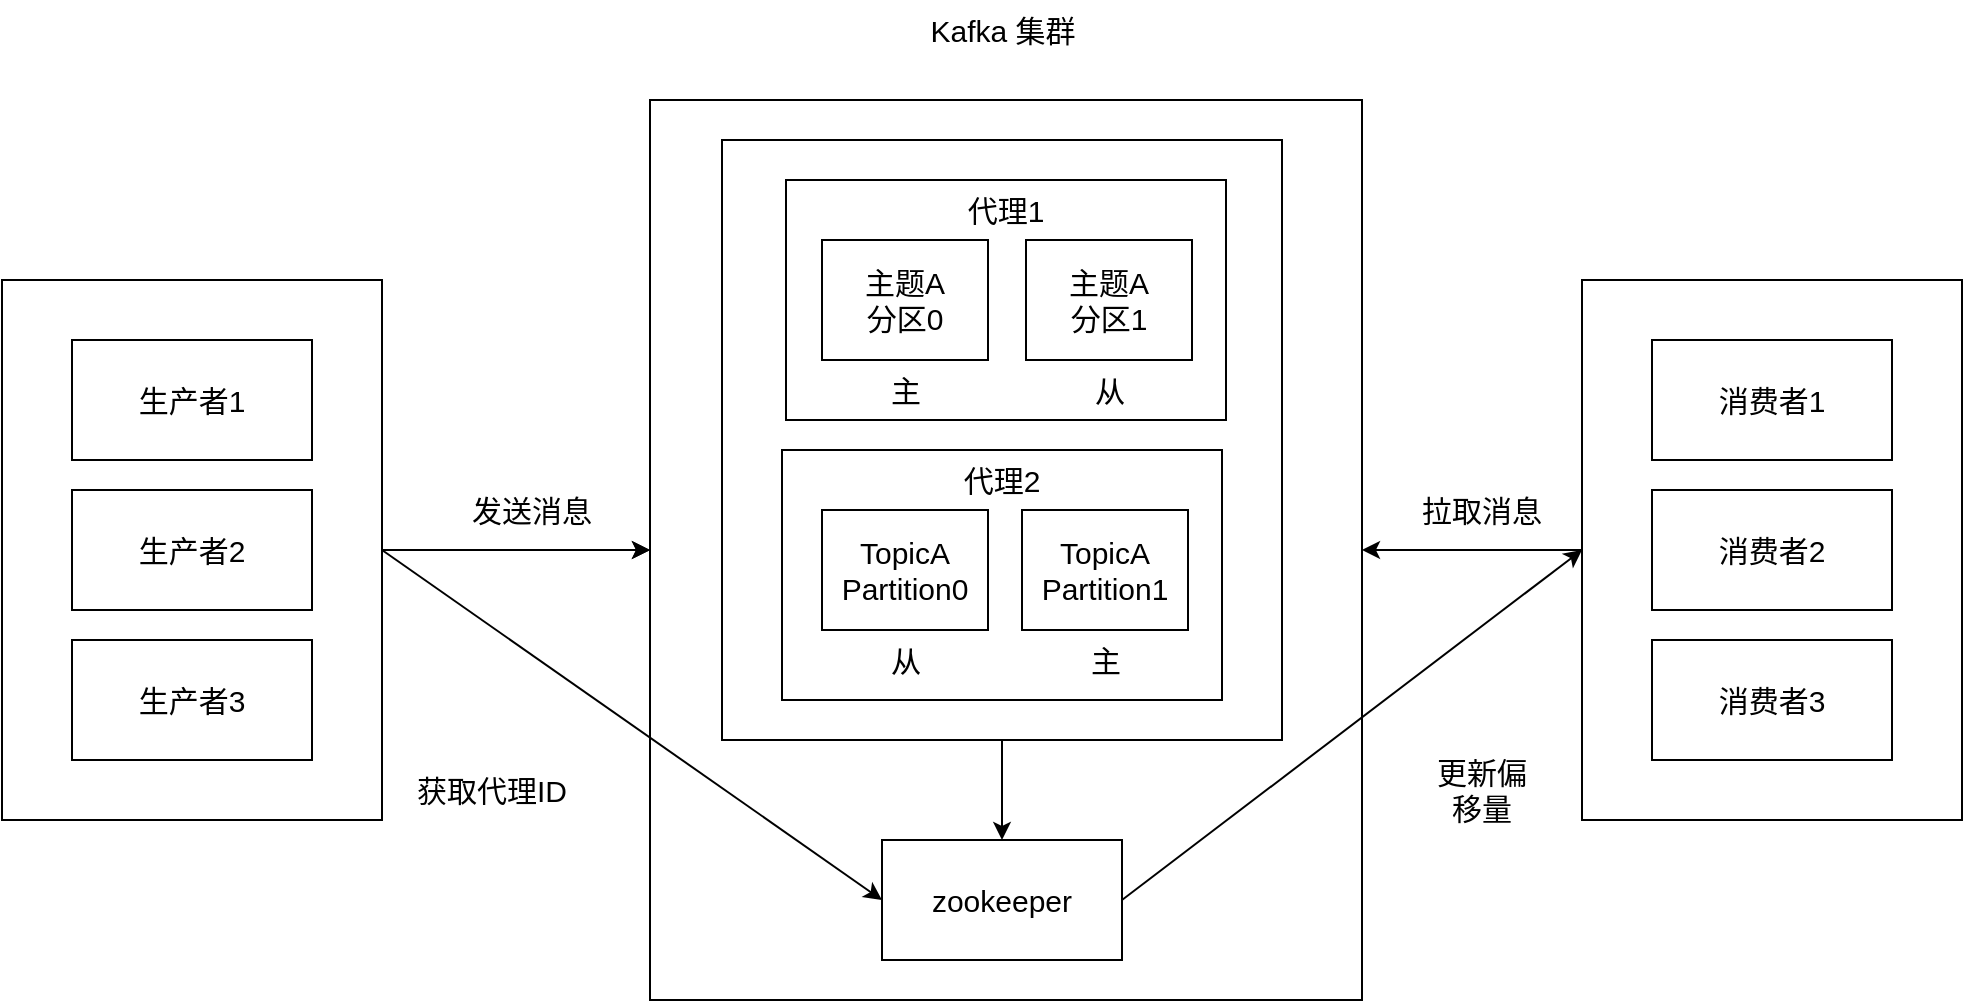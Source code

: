 <mxfile version="24.4.8" type="github">
  <diagram name="第 1 页" id="gwE9vyNyhCUuzSDiHnsi">
    <mxGraphModel dx="1562" dy="845" grid="1" gridSize="10" guides="1" tooltips="1" connect="1" arrows="1" fold="1" page="1" pageScale="1" pageWidth="827" pageHeight="1169" math="0" shadow="0">
      <root>
        <mxCell id="0" />
        <mxCell id="1" parent="0" />
        <mxCell id="RqQ9Kp9hgJB9RQbmWDZZ-24" style="edgeStyle=orthogonalEdgeStyle;rounded=0;orthogonalLoop=1;jettySize=auto;html=1;fontSize=15;" parent="1" source="RqQ9Kp9hgJB9RQbmWDZZ-1" target="RqQ9Kp9hgJB9RQbmWDZZ-5" edge="1">
          <mxGeometry relative="1" as="geometry" />
        </mxCell>
        <mxCell id="RqQ9Kp9hgJB9RQbmWDZZ-29" style="edgeStyle=orthogonalEdgeStyle;rounded=0;orthogonalLoop=1;jettySize=auto;html=1;exitX=1;exitY=0.5;exitDx=0;exitDy=0;fontSize=15;" parent="1" source="RqQ9Kp9hgJB9RQbmWDZZ-1" target="RqQ9Kp9hgJB9RQbmWDZZ-5" edge="1">
          <mxGeometry relative="1" as="geometry" />
        </mxCell>
        <mxCell id="RqQ9Kp9hgJB9RQbmWDZZ-1" value="" style="rounded=0;whiteSpace=wrap;html=1;fontSize=15;" parent="1" vertex="1">
          <mxGeometry x="90" y="240" width="190" height="270" as="geometry" />
        </mxCell>
        <mxCell id="RqQ9Kp9hgJB9RQbmWDZZ-2" value="生产者1" style="rounded=0;whiteSpace=wrap;html=1;fontSize=15;" parent="1" vertex="1">
          <mxGeometry x="125" y="270" width="120" height="60" as="geometry" />
        </mxCell>
        <mxCell id="RqQ9Kp9hgJB9RQbmWDZZ-3" value="生产者2" style="rounded=0;whiteSpace=wrap;html=1;fontSize=15;" parent="1" vertex="1">
          <mxGeometry x="125" y="345" width="120" height="60" as="geometry" />
        </mxCell>
        <mxCell id="RqQ9Kp9hgJB9RQbmWDZZ-5" value="" style="rounded=0;whiteSpace=wrap;html=1;fontSize=15;" parent="1" vertex="1">
          <mxGeometry x="414" y="150" width="356" height="450" as="geometry" />
        </mxCell>
        <mxCell id="RqQ9Kp9hgJB9RQbmWDZZ-4" value="生产者3" style="rounded=0;whiteSpace=wrap;html=1;fontSize=15;" parent="1" vertex="1">
          <mxGeometry x="125" y="420" width="120" height="60" as="geometry" />
        </mxCell>
        <mxCell id="RqQ9Kp9hgJB9RQbmWDZZ-7" value="Kafka 集群" style="text;html=1;align=center;verticalAlign=middle;resizable=0;points=[];autosize=1;strokeColor=none;fillColor=none;fontSize=15;" parent="1" vertex="1">
          <mxGeometry x="540" y="100" width="100" height="30" as="geometry" />
        </mxCell>
        <mxCell id="RqQ9Kp9hgJB9RQbmWDZZ-28" value="" style="edgeStyle=orthogonalEdgeStyle;rounded=0;orthogonalLoop=1;jettySize=auto;html=1;fontSize=15;" parent="1" source="RqQ9Kp9hgJB9RQbmWDZZ-8" target="RqQ9Kp9hgJB9RQbmWDZZ-9" edge="1">
          <mxGeometry relative="1" as="geometry" />
        </mxCell>
        <mxCell id="RqQ9Kp9hgJB9RQbmWDZZ-8" value="" style="rounded=0;whiteSpace=wrap;html=1;fontSize=15;" parent="1" vertex="1">
          <mxGeometry x="450" y="170" width="280" height="300" as="geometry" />
        </mxCell>
        <mxCell id="RqQ9Kp9hgJB9RQbmWDZZ-9" value="zookeeper" style="rounded=0;whiteSpace=wrap;html=1;fontSize=15;" parent="1" vertex="1">
          <mxGeometry x="530" y="520" width="120" height="60" as="geometry" />
        </mxCell>
        <mxCell id="RqQ9Kp9hgJB9RQbmWDZZ-25" value="" style="edgeStyle=orthogonalEdgeStyle;rounded=0;orthogonalLoop=1;jettySize=auto;html=1;fontSize=15;" parent="1" source="RqQ9Kp9hgJB9RQbmWDZZ-10" target="RqQ9Kp9hgJB9RQbmWDZZ-5" edge="1">
          <mxGeometry relative="1" as="geometry" />
        </mxCell>
        <mxCell id="RqQ9Kp9hgJB9RQbmWDZZ-10" value="" style="rounded=0;whiteSpace=wrap;html=1;fontSize=15;" parent="1" vertex="1">
          <mxGeometry x="880" y="240" width="190" height="270" as="geometry" />
        </mxCell>
        <mxCell id="RqQ9Kp9hgJB9RQbmWDZZ-11" value="消费者1" style="rounded=0;whiteSpace=wrap;html=1;fontSize=15;" parent="1" vertex="1">
          <mxGeometry x="915" y="270" width="120" height="60" as="geometry" />
        </mxCell>
        <mxCell id="RqQ9Kp9hgJB9RQbmWDZZ-12" value="消费者2" style="rounded=0;whiteSpace=wrap;html=1;fontSize=15;" parent="1" vertex="1">
          <mxGeometry x="915" y="345" width="120" height="60" as="geometry" />
        </mxCell>
        <mxCell id="RqQ9Kp9hgJB9RQbmWDZZ-13" value="消费者3" style="rounded=0;whiteSpace=wrap;html=1;fontSize=15;" parent="1" vertex="1">
          <mxGeometry x="915" y="420" width="120" height="60" as="geometry" />
        </mxCell>
        <mxCell id="RqQ9Kp9hgJB9RQbmWDZZ-14" value="" style="rounded=0;whiteSpace=wrap;html=1;fontSize=15;" parent="1" vertex="1">
          <mxGeometry x="482" y="190" width="220" height="120" as="geometry" />
        </mxCell>
        <mxCell id="RqQ9Kp9hgJB9RQbmWDZZ-15" value="" style="rounded=0;whiteSpace=wrap;html=1;fontSize=15;" parent="1" vertex="1">
          <mxGeometry x="480" y="325" width="220" height="125" as="geometry" />
        </mxCell>
        <mxCell id="RqQ9Kp9hgJB9RQbmWDZZ-16" value="主题A&lt;br style=&quot;font-size: 15px;&quot;&gt;分区0" style="rounded=0;whiteSpace=wrap;html=1;fontSize=15;" parent="1" vertex="1">
          <mxGeometry x="500" y="220" width="83" height="60" as="geometry" />
        </mxCell>
        <mxCell id="RqQ9Kp9hgJB9RQbmWDZZ-17" value="主题A&lt;br style=&quot;font-size: 15px;&quot;&gt;分区1" style="rounded=0;whiteSpace=wrap;html=1;fontSize=15;" parent="1" vertex="1">
          <mxGeometry x="602" y="220" width="83" height="60" as="geometry" />
        </mxCell>
        <mxCell id="RqQ9Kp9hgJB9RQbmWDZZ-18" value="主" style="text;html=1;strokeColor=none;fillColor=none;align=center;verticalAlign=middle;whiteSpace=wrap;rounded=0;fontSize=15;" parent="1" vertex="1">
          <mxGeometry x="511.5" y="280" width="60" height="30" as="geometry" />
        </mxCell>
        <mxCell id="RqQ9Kp9hgJB9RQbmWDZZ-19" value="从" style="text;html=1;strokeColor=none;fillColor=none;align=center;verticalAlign=middle;whiteSpace=wrap;rounded=0;fontSize=15;" parent="1" vertex="1">
          <mxGeometry x="613.5" y="280" width="60" height="30" as="geometry" />
        </mxCell>
        <mxCell id="RqQ9Kp9hgJB9RQbmWDZZ-20" value="TopicA&lt;br style=&quot;font-size: 15px;&quot;&gt;Partition0" style="rounded=0;whiteSpace=wrap;html=1;fontSize=15;" parent="1" vertex="1">
          <mxGeometry x="500" y="355" width="83" height="60" as="geometry" />
        </mxCell>
        <mxCell id="RqQ9Kp9hgJB9RQbmWDZZ-21" value="TopicA&lt;br style=&quot;font-size: 15px;&quot;&gt;Partition1" style="rounded=0;whiteSpace=wrap;html=1;fontSize=15;" parent="1" vertex="1">
          <mxGeometry x="600" y="355" width="83" height="60" as="geometry" />
        </mxCell>
        <mxCell id="RqQ9Kp9hgJB9RQbmWDZZ-22" value="从" style="text;html=1;strokeColor=none;fillColor=none;align=center;verticalAlign=middle;whiteSpace=wrap;rounded=0;fontSize=15;" parent="1" vertex="1">
          <mxGeometry x="511.5" y="415" width="60" height="30" as="geometry" />
        </mxCell>
        <mxCell id="RqQ9Kp9hgJB9RQbmWDZZ-23" value="主" style="text;html=1;strokeColor=none;fillColor=none;align=center;verticalAlign=middle;whiteSpace=wrap;rounded=0;fontSize=15;" parent="1" vertex="1">
          <mxGeometry x="611.5" y="415" width="60" height="30" as="geometry" />
        </mxCell>
        <mxCell id="RqQ9Kp9hgJB9RQbmWDZZ-26" value="发送消息" style="text;html=1;strokeColor=none;fillColor=none;align=center;verticalAlign=middle;whiteSpace=wrap;rounded=0;fontSize=15;" parent="1" vertex="1">
          <mxGeometry x="320" y="340" width="70" height="30" as="geometry" />
        </mxCell>
        <mxCell id="RqQ9Kp9hgJB9RQbmWDZZ-27" value="拉取消息" style="text;html=1;strokeColor=none;fillColor=none;align=center;verticalAlign=middle;whiteSpace=wrap;rounded=0;fontSize=15;" parent="1" vertex="1">
          <mxGeometry x="795" y="340" width="70" height="30" as="geometry" />
        </mxCell>
        <mxCell id="RqQ9Kp9hgJB9RQbmWDZZ-31" value="" style="endArrow=classic;html=1;rounded=0;entryX=0;entryY=0.5;entryDx=0;entryDy=0;exitX=1;exitY=0.5;exitDx=0;exitDy=0;fontSize=15;" parent="1" source="RqQ9Kp9hgJB9RQbmWDZZ-1" target="RqQ9Kp9hgJB9RQbmWDZZ-9" edge="1">
          <mxGeometry width="50" height="50" relative="1" as="geometry">
            <mxPoint x="280" y="390" as="sourcePoint" />
            <mxPoint x="440" y="410" as="targetPoint" />
          </mxGeometry>
        </mxCell>
        <mxCell id="RqQ9Kp9hgJB9RQbmWDZZ-32" value="" style="endArrow=classic;html=1;rounded=0;exitX=1;exitY=0.5;exitDx=0;exitDy=0;entryX=0;entryY=0.5;entryDx=0;entryDy=0;fontSize=15;" parent="1" source="RqQ9Kp9hgJB9RQbmWDZZ-9" target="RqQ9Kp9hgJB9RQbmWDZZ-10" edge="1">
          <mxGeometry width="50" height="50" relative="1" as="geometry">
            <mxPoint x="390" y="460" as="sourcePoint" />
            <mxPoint x="440" y="410" as="targetPoint" />
          </mxGeometry>
        </mxCell>
        <mxCell id="RqQ9Kp9hgJB9RQbmWDZZ-33" value="获取代理ID" style="text;html=1;strokeColor=none;fillColor=none;align=center;verticalAlign=middle;whiteSpace=wrap;rounded=0;fontSize=15;" parent="1" vertex="1">
          <mxGeometry x="290" y="480" width="90" height="30" as="geometry" />
        </mxCell>
        <mxCell id="RqQ9Kp9hgJB9RQbmWDZZ-34" value="更新偏移量" style="text;html=1;strokeColor=none;fillColor=none;align=center;verticalAlign=middle;whiteSpace=wrap;rounded=0;fontSize=15;" parent="1" vertex="1">
          <mxGeometry x="800" y="480" width="60" height="30" as="geometry" />
        </mxCell>
        <mxCell id="RqQ9Kp9hgJB9RQbmWDZZ-37" value="代理1" style="text;html=1;strokeColor=none;fillColor=none;align=center;verticalAlign=middle;whiteSpace=wrap;rounded=0;fontSize=15;" parent="1" vertex="1">
          <mxGeometry x="562" y="190" width="60" height="30" as="geometry" />
        </mxCell>
        <mxCell id="RqQ9Kp9hgJB9RQbmWDZZ-39" value="代理2" style="text;html=1;strokeColor=none;fillColor=none;align=center;verticalAlign=middle;whiteSpace=wrap;rounded=0;fontSize=15;" parent="1" vertex="1">
          <mxGeometry x="560" y="325" width="60" height="30" as="geometry" />
        </mxCell>
      </root>
    </mxGraphModel>
  </diagram>
</mxfile>
